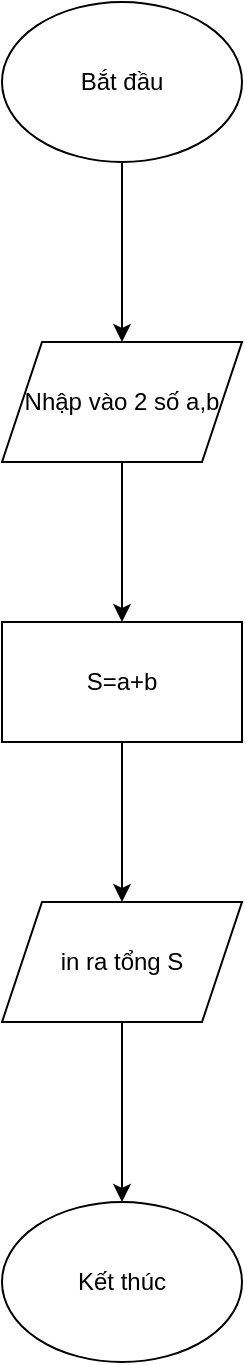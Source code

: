 <mxfile version="24.8.6">
  <diagram name="Trang-1" id="SlxgpSN0aCg1XFBn1eMA">
    <mxGraphModel dx="1221" dy="759" grid="1" gridSize="10" guides="1" tooltips="1" connect="1" arrows="1" fold="1" page="1" pageScale="1" pageWidth="827" pageHeight="1169" math="0" shadow="0">
      <root>
        <mxCell id="0" />
        <mxCell id="1" parent="0" />
        <mxCell id="6FITEnK5Fwljny-RCqcH-2" value="" style="edgeStyle=orthogonalEdgeStyle;rounded=0;orthogonalLoop=1;jettySize=auto;html=1;" parent="1" source="MV8QcyovtJdkSrtCROXG-2" target="6FITEnK5Fwljny-RCqcH-1" edge="1">
          <mxGeometry relative="1" as="geometry" />
        </mxCell>
        <mxCell id="MV8QcyovtJdkSrtCROXG-2" value="Bắt đầu" style="ellipse;whiteSpace=wrap;html=1;" parent="1" vertex="1">
          <mxGeometry x="330" y="30" width="120" height="80" as="geometry" />
        </mxCell>
        <mxCell id="YFD0a10Cm7yKAEeoTMLP-16" value="" style="edgeStyle=orthogonalEdgeStyle;rounded=0;orthogonalLoop=1;jettySize=auto;html=1;" edge="1" parent="1" source="6FITEnK5Fwljny-RCqcH-1" target="YFD0a10Cm7yKAEeoTMLP-15">
          <mxGeometry relative="1" as="geometry" />
        </mxCell>
        <mxCell id="6FITEnK5Fwljny-RCqcH-1" value="Nhập vào 2 số a,b" style="shape=parallelogram;perimeter=parallelogramPerimeter;whiteSpace=wrap;html=1;fixedSize=1;" parent="1" vertex="1">
          <mxGeometry x="330" y="200" width="120" height="60" as="geometry" />
        </mxCell>
        <mxCell id="YFD0a10Cm7yKAEeoTMLP-12" value="Kết thúc" style="ellipse;whiteSpace=wrap;html=1;" vertex="1" parent="1">
          <mxGeometry x="330" y="630" width="120" height="80" as="geometry" />
        </mxCell>
        <mxCell id="YFD0a10Cm7yKAEeoTMLP-18" value="" style="edgeStyle=orthogonalEdgeStyle;rounded=0;orthogonalLoop=1;jettySize=auto;html=1;" edge="1" parent="1" source="YFD0a10Cm7yKAEeoTMLP-15" target="YFD0a10Cm7yKAEeoTMLP-17">
          <mxGeometry relative="1" as="geometry" />
        </mxCell>
        <mxCell id="YFD0a10Cm7yKAEeoTMLP-15" value="S=a+b" style="whiteSpace=wrap;html=1;" vertex="1" parent="1">
          <mxGeometry x="330" y="340" width="120" height="60" as="geometry" />
        </mxCell>
        <mxCell id="YFD0a10Cm7yKAEeoTMLP-19" style="edgeStyle=orthogonalEdgeStyle;rounded=0;orthogonalLoop=1;jettySize=auto;html=1;entryX=0.5;entryY=0;entryDx=0;entryDy=0;" edge="1" parent="1" source="YFD0a10Cm7yKAEeoTMLP-17" target="YFD0a10Cm7yKAEeoTMLP-12">
          <mxGeometry relative="1" as="geometry" />
        </mxCell>
        <mxCell id="YFD0a10Cm7yKAEeoTMLP-17" value="in ra tổng S" style="shape=parallelogram;perimeter=parallelogramPerimeter;whiteSpace=wrap;html=1;fixedSize=1;" vertex="1" parent="1">
          <mxGeometry x="330" y="480" width="120" height="60" as="geometry" />
        </mxCell>
      </root>
    </mxGraphModel>
  </diagram>
</mxfile>
